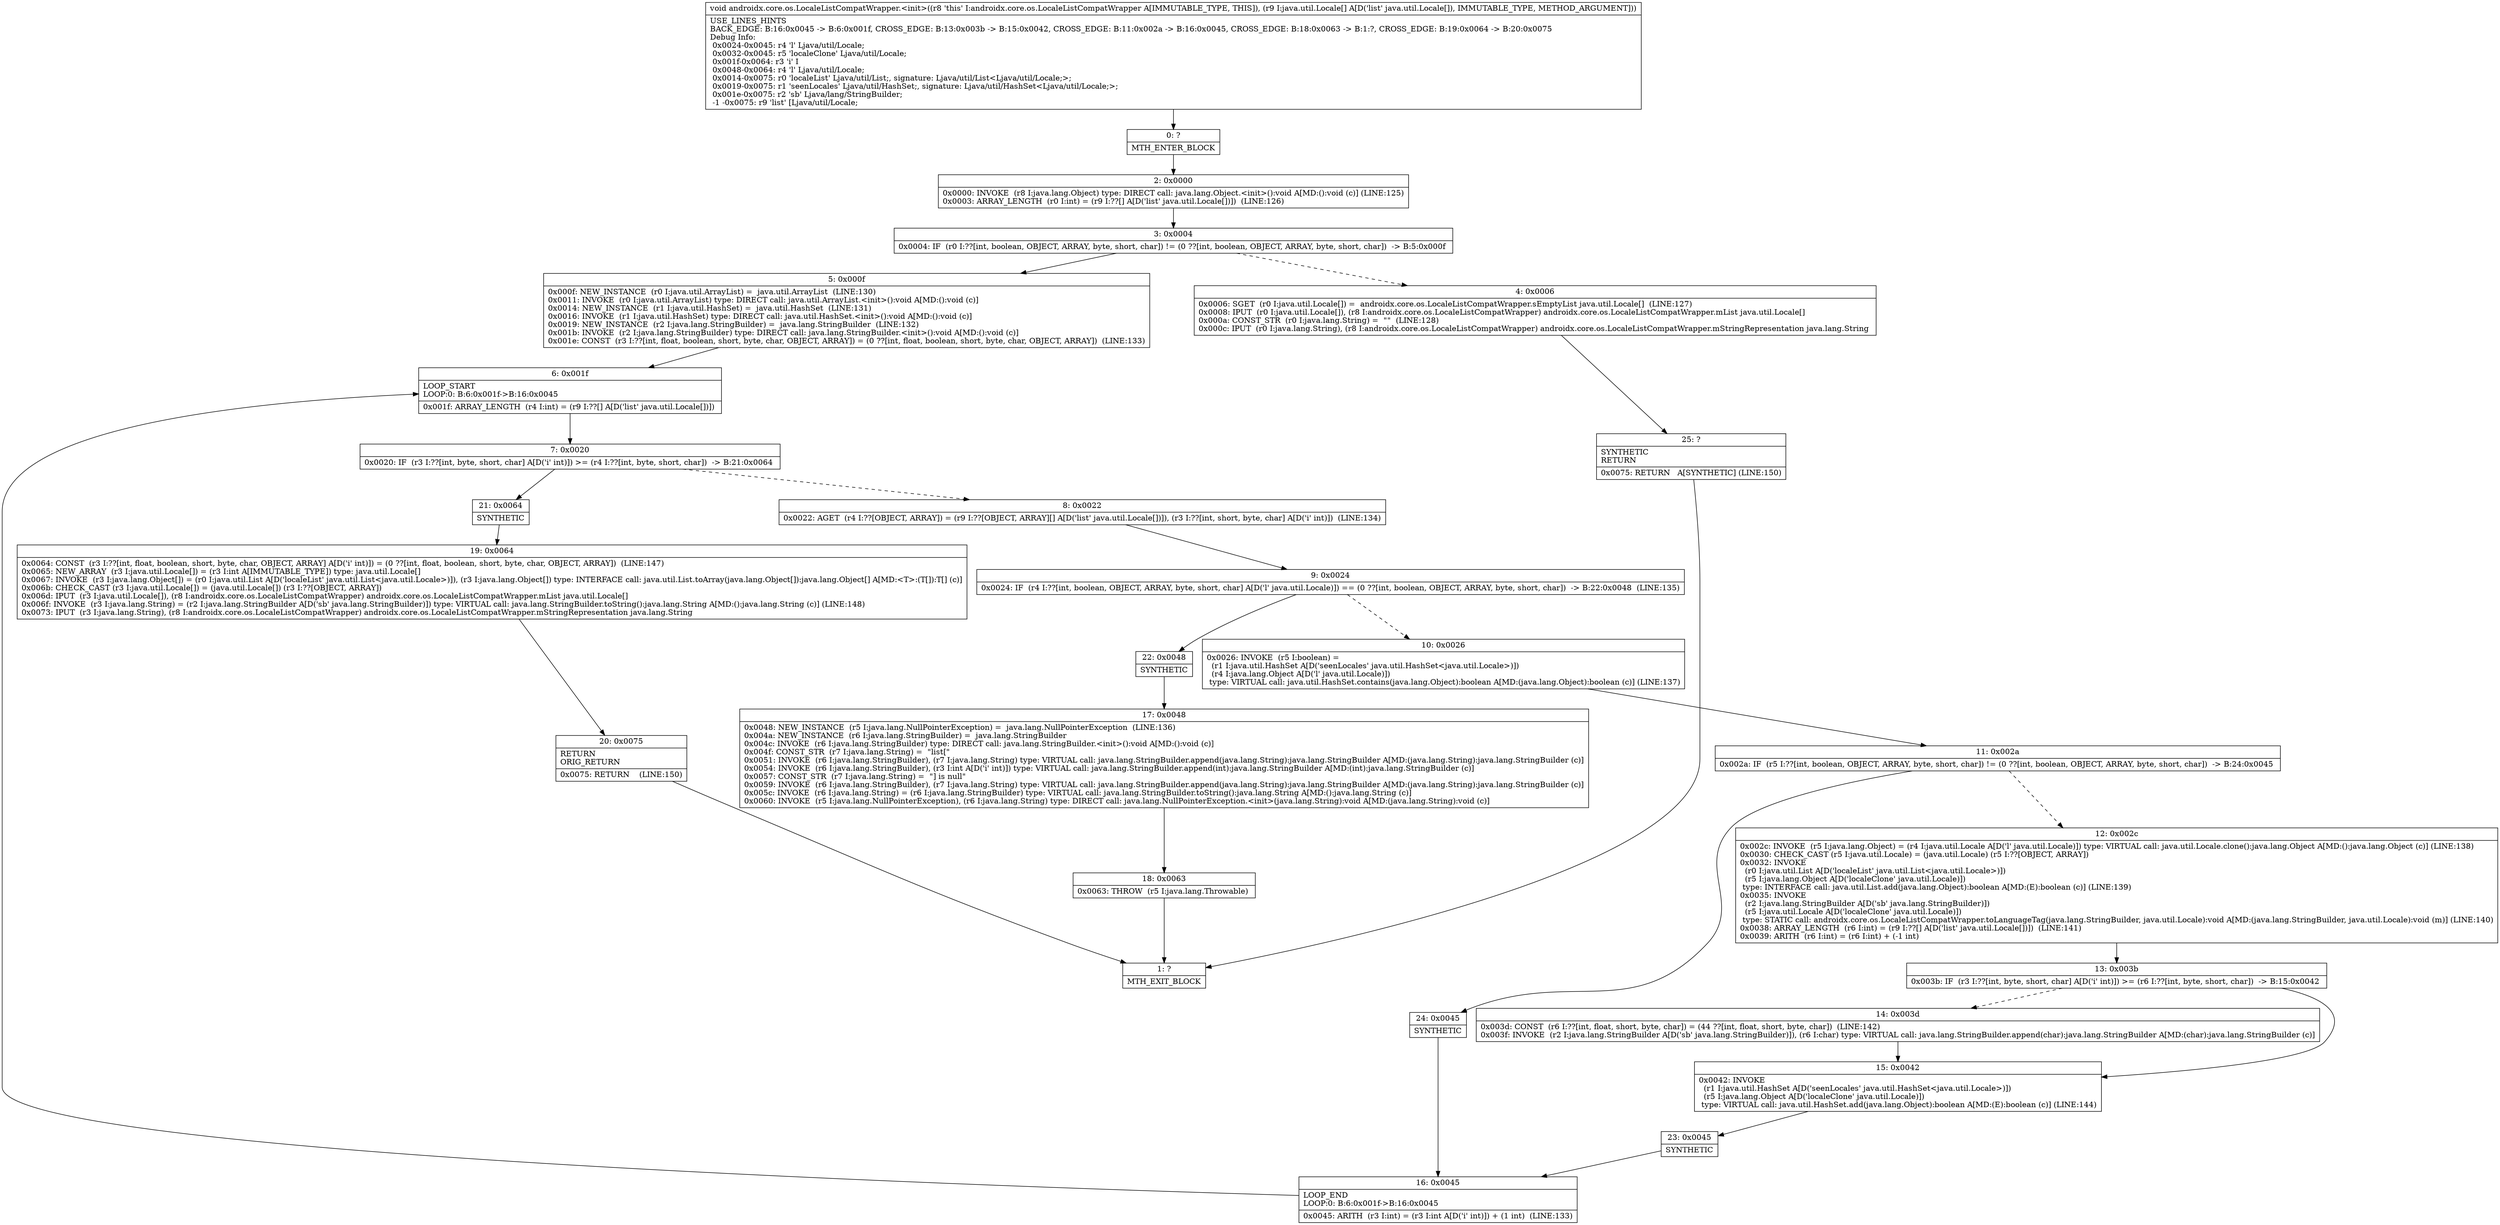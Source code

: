 digraph "CFG forandroidx.core.os.LocaleListCompatWrapper.\<init\>([Ljava\/util\/Locale;)V" {
Node_0 [shape=record,label="{0\:\ ?|MTH_ENTER_BLOCK\l}"];
Node_2 [shape=record,label="{2\:\ 0x0000|0x0000: INVOKE  (r8 I:java.lang.Object) type: DIRECT call: java.lang.Object.\<init\>():void A[MD:():void (c)] (LINE:125)\l0x0003: ARRAY_LENGTH  (r0 I:int) = (r9 I:??[] A[D('list' java.util.Locale[])])  (LINE:126)\l}"];
Node_3 [shape=record,label="{3\:\ 0x0004|0x0004: IF  (r0 I:??[int, boolean, OBJECT, ARRAY, byte, short, char]) != (0 ??[int, boolean, OBJECT, ARRAY, byte, short, char])  \-\> B:5:0x000f \l}"];
Node_4 [shape=record,label="{4\:\ 0x0006|0x0006: SGET  (r0 I:java.util.Locale[]) =  androidx.core.os.LocaleListCompatWrapper.sEmptyList java.util.Locale[]  (LINE:127)\l0x0008: IPUT  (r0 I:java.util.Locale[]), (r8 I:androidx.core.os.LocaleListCompatWrapper) androidx.core.os.LocaleListCompatWrapper.mList java.util.Locale[] \l0x000a: CONST_STR  (r0 I:java.lang.String) =  \"\"  (LINE:128)\l0x000c: IPUT  (r0 I:java.lang.String), (r8 I:androidx.core.os.LocaleListCompatWrapper) androidx.core.os.LocaleListCompatWrapper.mStringRepresentation java.lang.String \l}"];
Node_25 [shape=record,label="{25\:\ ?|SYNTHETIC\lRETURN\l|0x0075: RETURN   A[SYNTHETIC] (LINE:150)\l}"];
Node_1 [shape=record,label="{1\:\ ?|MTH_EXIT_BLOCK\l}"];
Node_5 [shape=record,label="{5\:\ 0x000f|0x000f: NEW_INSTANCE  (r0 I:java.util.ArrayList) =  java.util.ArrayList  (LINE:130)\l0x0011: INVOKE  (r0 I:java.util.ArrayList) type: DIRECT call: java.util.ArrayList.\<init\>():void A[MD:():void (c)]\l0x0014: NEW_INSTANCE  (r1 I:java.util.HashSet) =  java.util.HashSet  (LINE:131)\l0x0016: INVOKE  (r1 I:java.util.HashSet) type: DIRECT call: java.util.HashSet.\<init\>():void A[MD:():void (c)]\l0x0019: NEW_INSTANCE  (r2 I:java.lang.StringBuilder) =  java.lang.StringBuilder  (LINE:132)\l0x001b: INVOKE  (r2 I:java.lang.StringBuilder) type: DIRECT call: java.lang.StringBuilder.\<init\>():void A[MD:():void (c)]\l0x001e: CONST  (r3 I:??[int, float, boolean, short, byte, char, OBJECT, ARRAY]) = (0 ??[int, float, boolean, short, byte, char, OBJECT, ARRAY])  (LINE:133)\l}"];
Node_6 [shape=record,label="{6\:\ 0x001f|LOOP_START\lLOOP:0: B:6:0x001f\-\>B:16:0x0045\l|0x001f: ARRAY_LENGTH  (r4 I:int) = (r9 I:??[] A[D('list' java.util.Locale[])]) \l}"];
Node_7 [shape=record,label="{7\:\ 0x0020|0x0020: IF  (r3 I:??[int, byte, short, char] A[D('i' int)]) \>= (r4 I:??[int, byte, short, char])  \-\> B:21:0x0064 \l}"];
Node_8 [shape=record,label="{8\:\ 0x0022|0x0022: AGET  (r4 I:??[OBJECT, ARRAY]) = (r9 I:??[OBJECT, ARRAY][] A[D('list' java.util.Locale[])]), (r3 I:??[int, short, byte, char] A[D('i' int)])  (LINE:134)\l}"];
Node_9 [shape=record,label="{9\:\ 0x0024|0x0024: IF  (r4 I:??[int, boolean, OBJECT, ARRAY, byte, short, char] A[D('l' java.util.Locale)]) == (0 ??[int, boolean, OBJECT, ARRAY, byte, short, char])  \-\> B:22:0x0048  (LINE:135)\l}"];
Node_10 [shape=record,label="{10\:\ 0x0026|0x0026: INVOKE  (r5 I:boolean) = \l  (r1 I:java.util.HashSet A[D('seenLocales' java.util.HashSet\<java.util.Locale\>)])\l  (r4 I:java.lang.Object A[D('l' java.util.Locale)])\l type: VIRTUAL call: java.util.HashSet.contains(java.lang.Object):boolean A[MD:(java.lang.Object):boolean (c)] (LINE:137)\l}"];
Node_11 [shape=record,label="{11\:\ 0x002a|0x002a: IF  (r5 I:??[int, boolean, OBJECT, ARRAY, byte, short, char]) != (0 ??[int, boolean, OBJECT, ARRAY, byte, short, char])  \-\> B:24:0x0045 \l}"];
Node_12 [shape=record,label="{12\:\ 0x002c|0x002c: INVOKE  (r5 I:java.lang.Object) = (r4 I:java.util.Locale A[D('l' java.util.Locale)]) type: VIRTUAL call: java.util.Locale.clone():java.lang.Object A[MD:():java.lang.Object (c)] (LINE:138)\l0x0030: CHECK_CAST (r5 I:java.util.Locale) = (java.util.Locale) (r5 I:??[OBJECT, ARRAY]) \l0x0032: INVOKE  \l  (r0 I:java.util.List A[D('localeList' java.util.List\<java.util.Locale\>)])\l  (r5 I:java.lang.Object A[D('localeClone' java.util.Locale)])\l type: INTERFACE call: java.util.List.add(java.lang.Object):boolean A[MD:(E):boolean (c)] (LINE:139)\l0x0035: INVOKE  \l  (r2 I:java.lang.StringBuilder A[D('sb' java.lang.StringBuilder)])\l  (r5 I:java.util.Locale A[D('localeClone' java.util.Locale)])\l type: STATIC call: androidx.core.os.LocaleListCompatWrapper.toLanguageTag(java.lang.StringBuilder, java.util.Locale):void A[MD:(java.lang.StringBuilder, java.util.Locale):void (m)] (LINE:140)\l0x0038: ARRAY_LENGTH  (r6 I:int) = (r9 I:??[] A[D('list' java.util.Locale[])])  (LINE:141)\l0x0039: ARITH  (r6 I:int) = (r6 I:int) + (\-1 int) \l}"];
Node_13 [shape=record,label="{13\:\ 0x003b|0x003b: IF  (r3 I:??[int, byte, short, char] A[D('i' int)]) \>= (r6 I:??[int, byte, short, char])  \-\> B:15:0x0042 \l}"];
Node_14 [shape=record,label="{14\:\ 0x003d|0x003d: CONST  (r6 I:??[int, float, short, byte, char]) = (44 ??[int, float, short, byte, char])  (LINE:142)\l0x003f: INVOKE  (r2 I:java.lang.StringBuilder A[D('sb' java.lang.StringBuilder)]), (r6 I:char) type: VIRTUAL call: java.lang.StringBuilder.append(char):java.lang.StringBuilder A[MD:(char):java.lang.StringBuilder (c)]\l}"];
Node_15 [shape=record,label="{15\:\ 0x0042|0x0042: INVOKE  \l  (r1 I:java.util.HashSet A[D('seenLocales' java.util.HashSet\<java.util.Locale\>)])\l  (r5 I:java.lang.Object A[D('localeClone' java.util.Locale)])\l type: VIRTUAL call: java.util.HashSet.add(java.lang.Object):boolean A[MD:(E):boolean (c)] (LINE:144)\l}"];
Node_23 [shape=record,label="{23\:\ 0x0045|SYNTHETIC\l}"];
Node_16 [shape=record,label="{16\:\ 0x0045|LOOP_END\lLOOP:0: B:6:0x001f\-\>B:16:0x0045\l|0x0045: ARITH  (r3 I:int) = (r3 I:int A[D('i' int)]) + (1 int)  (LINE:133)\l}"];
Node_24 [shape=record,label="{24\:\ 0x0045|SYNTHETIC\l}"];
Node_22 [shape=record,label="{22\:\ 0x0048|SYNTHETIC\l}"];
Node_17 [shape=record,label="{17\:\ 0x0048|0x0048: NEW_INSTANCE  (r5 I:java.lang.NullPointerException) =  java.lang.NullPointerException  (LINE:136)\l0x004a: NEW_INSTANCE  (r6 I:java.lang.StringBuilder) =  java.lang.StringBuilder \l0x004c: INVOKE  (r6 I:java.lang.StringBuilder) type: DIRECT call: java.lang.StringBuilder.\<init\>():void A[MD:():void (c)]\l0x004f: CONST_STR  (r7 I:java.lang.String) =  \"list[\" \l0x0051: INVOKE  (r6 I:java.lang.StringBuilder), (r7 I:java.lang.String) type: VIRTUAL call: java.lang.StringBuilder.append(java.lang.String):java.lang.StringBuilder A[MD:(java.lang.String):java.lang.StringBuilder (c)]\l0x0054: INVOKE  (r6 I:java.lang.StringBuilder), (r3 I:int A[D('i' int)]) type: VIRTUAL call: java.lang.StringBuilder.append(int):java.lang.StringBuilder A[MD:(int):java.lang.StringBuilder (c)]\l0x0057: CONST_STR  (r7 I:java.lang.String) =  \"] is null\" \l0x0059: INVOKE  (r6 I:java.lang.StringBuilder), (r7 I:java.lang.String) type: VIRTUAL call: java.lang.StringBuilder.append(java.lang.String):java.lang.StringBuilder A[MD:(java.lang.String):java.lang.StringBuilder (c)]\l0x005c: INVOKE  (r6 I:java.lang.String) = (r6 I:java.lang.StringBuilder) type: VIRTUAL call: java.lang.StringBuilder.toString():java.lang.String A[MD:():java.lang.String (c)]\l0x0060: INVOKE  (r5 I:java.lang.NullPointerException), (r6 I:java.lang.String) type: DIRECT call: java.lang.NullPointerException.\<init\>(java.lang.String):void A[MD:(java.lang.String):void (c)]\l}"];
Node_18 [shape=record,label="{18\:\ 0x0063|0x0063: THROW  (r5 I:java.lang.Throwable) \l}"];
Node_21 [shape=record,label="{21\:\ 0x0064|SYNTHETIC\l}"];
Node_19 [shape=record,label="{19\:\ 0x0064|0x0064: CONST  (r3 I:??[int, float, boolean, short, byte, char, OBJECT, ARRAY] A[D('i' int)]) = (0 ??[int, float, boolean, short, byte, char, OBJECT, ARRAY])  (LINE:147)\l0x0065: NEW_ARRAY  (r3 I:java.util.Locale[]) = (r3 I:int A[IMMUTABLE_TYPE]) type: java.util.Locale[] \l0x0067: INVOKE  (r3 I:java.lang.Object[]) = (r0 I:java.util.List A[D('localeList' java.util.List\<java.util.Locale\>)]), (r3 I:java.lang.Object[]) type: INTERFACE call: java.util.List.toArray(java.lang.Object[]):java.lang.Object[] A[MD:\<T\>:(T[]):T[] (c)]\l0x006b: CHECK_CAST (r3 I:java.util.Locale[]) = (java.util.Locale[]) (r3 I:??[OBJECT, ARRAY]) \l0x006d: IPUT  (r3 I:java.util.Locale[]), (r8 I:androidx.core.os.LocaleListCompatWrapper) androidx.core.os.LocaleListCompatWrapper.mList java.util.Locale[] \l0x006f: INVOKE  (r3 I:java.lang.String) = (r2 I:java.lang.StringBuilder A[D('sb' java.lang.StringBuilder)]) type: VIRTUAL call: java.lang.StringBuilder.toString():java.lang.String A[MD:():java.lang.String (c)] (LINE:148)\l0x0073: IPUT  (r3 I:java.lang.String), (r8 I:androidx.core.os.LocaleListCompatWrapper) androidx.core.os.LocaleListCompatWrapper.mStringRepresentation java.lang.String \l}"];
Node_20 [shape=record,label="{20\:\ 0x0075|RETURN\lORIG_RETURN\l|0x0075: RETURN    (LINE:150)\l}"];
MethodNode[shape=record,label="{void androidx.core.os.LocaleListCompatWrapper.\<init\>((r8 'this' I:androidx.core.os.LocaleListCompatWrapper A[IMMUTABLE_TYPE, THIS]), (r9 I:java.util.Locale[] A[D('list' java.util.Locale[]), IMMUTABLE_TYPE, METHOD_ARGUMENT]))  | USE_LINES_HINTS\lBACK_EDGE: B:16:0x0045 \-\> B:6:0x001f, CROSS_EDGE: B:13:0x003b \-\> B:15:0x0042, CROSS_EDGE: B:11:0x002a \-\> B:16:0x0045, CROSS_EDGE: B:18:0x0063 \-\> B:1:?, CROSS_EDGE: B:19:0x0064 \-\> B:20:0x0075\lDebug Info:\l  0x0024\-0x0045: r4 'l' Ljava\/util\/Locale;\l  0x0032\-0x0045: r5 'localeClone' Ljava\/util\/Locale;\l  0x001f\-0x0064: r3 'i' I\l  0x0048\-0x0064: r4 'l' Ljava\/util\/Locale;\l  0x0014\-0x0075: r0 'localeList' Ljava\/util\/List;, signature: Ljava\/util\/List\<Ljava\/util\/Locale;\>;\l  0x0019\-0x0075: r1 'seenLocales' Ljava\/util\/HashSet;, signature: Ljava\/util\/HashSet\<Ljava\/util\/Locale;\>;\l  0x001e\-0x0075: r2 'sb' Ljava\/lang\/StringBuilder;\l  \-1 \-0x0075: r9 'list' [Ljava\/util\/Locale;\l}"];
MethodNode -> Node_0;Node_0 -> Node_2;
Node_2 -> Node_3;
Node_3 -> Node_4[style=dashed];
Node_3 -> Node_5;
Node_4 -> Node_25;
Node_25 -> Node_1;
Node_5 -> Node_6;
Node_6 -> Node_7;
Node_7 -> Node_8[style=dashed];
Node_7 -> Node_21;
Node_8 -> Node_9;
Node_9 -> Node_10[style=dashed];
Node_9 -> Node_22;
Node_10 -> Node_11;
Node_11 -> Node_12[style=dashed];
Node_11 -> Node_24;
Node_12 -> Node_13;
Node_13 -> Node_14[style=dashed];
Node_13 -> Node_15;
Node_14 -> Node_15;
Node_15 -> Node_23;
Node_23 -> Node_16;
Node_16 -> Node_6;
Node_24 -> Node_16;
Node_22 -> Node_17;
Node_17 -> Node_18;
Node_18 -> Node_1;
Node_21 -> Node_19;
Node_19 -> Node_20;
Node_20 -> Node_1;
}

